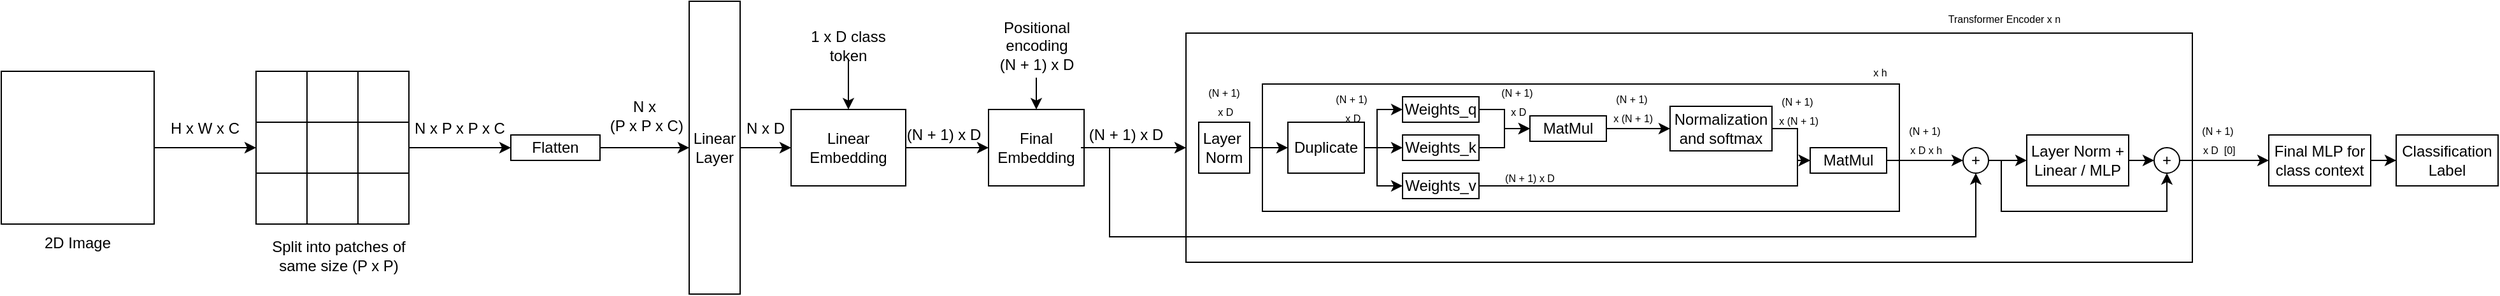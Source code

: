 <mxfile version="20.3.0" type="device"><diagram id="EPFGQHblt4h44hZOVMrD" name="ViT"><mxGraphModel dx="1278" dy="641" grid="1" gridSize="10" guides="1" tooltips="1" connect="1" arrows="1" fold="1" page="1" pageScale="1" pageWidth="850" pageHeight="1100" math="0" shadow="0"><root><mxCell id="0"/><mxCell id="1" parent="0"/><mxCell id="KH-2fw07eeimcXJIIaJP-14" style="edgeStyle=orthogonalEdgeStyle;rounded=0;orthogonalLoop=1;jettySize=auto;html=1;exitX=1;exitY=0.5;exitDx=0;exitDy=0;entryX=0;entryY=0.5;entryDx=0;entryDy=0;" parent="1" source="KH-2fw07eeimcXJIIaJP-2" target="KH-2fw07eeimcXJIIaJP-8" edge="1"><mxGeometry relative="1" as="geometry"/></mxCell><mxCell id="KH-2fw07eeimcXJIIaJP-2" value="" style="rounded=0;whiteSpace=wrap;html=1;" parent="1" vertex="1"><mxGeometry x="40" y="240" width="120" height="120" as="geometry"/></mxCell><mxCell id="KH-2fw07eeimcXJIIaJP-5" value="" style="rounded=0;whiteSpace=wrap;html=1;" parent="1" vertex="1"><mxGeometry x="240" y="240" width="40" height="40" as="geometry"/></mxCell><mxCell id="KH-2fw07eeimcXJIIaJP-6" value="" style="rounded=0;whiteSpace=wrap;html=1;" parent="1" vertex="1"><mxGeometry x="280" y="240" width="40" height="40" as="geometry"/></mxCell><mxCell id="KH-2fw07eeimcXJIIaJP-7" value="" style="rounded=0;whiteSpace=wrap;html=1;" parent="1" vertex="1"><mxGeometry x="320" y="240" width="40" height="40" as="geometry"/></mxCell><mxCell id="KH-2fw07eeimcXJIIaJP-8" value="" style="rounded=0;whiteSpace=wrap;html=1;" parent="1" vertex="1"><mxGeometry x="240" y="280" width="40" height="40" as="geometry"/></mxCell><mxCell id="KH-2fw07eeimcXJIIaJP-9" value="" style="rounded=0;whiteSpace=wrap;html=1;" parent="1" vertex="1"><mxGeometry x="280" y="280" width="40" height="40" as="geometry"/></mxCell><mxCell id="KH-2fw07eeimcXJIIaJP-18" value="" style="edgeStyle=orthogonalEdgeStyle;rounded=0;orthogonalLoop=1;jettySize=auto;html=1;" parent="1" source="KH-2fw07eeimcXJIIaJP-10" target="KH-2fw07eeimcXJIIaJP-17" edge="1"><mxGeometry relative="1" as="geometry"/></mxCell><mxCell id="KH-2fw07eeimcXJIIaJP-10" value="" style="rounded=0;whiteSpace=wrap;html=1;" parent="1" vertex="1"><mxGeometry x="320" y="280" width="40" height="40" as="geometry"/></mxCell><mxCell id="KH-2fw07eeimcXJIIaJP-11" value="" style="rounded=0;whiteSpace=wrap;html=1;" parent="1" vertex="1"><mxGeometry x="240" y="320" width="40" height="40" as="geometry"/></mxCell><mxCell id="KH-2fw07eeimcXJIIaJP-12" value="" style="rounded=0;whiteSpace=wrap;html=1;" parent="1" vertex="1"><mxGeometry x="280" y="320" width="40" height="40" as="geometry"/></mxCell><mxCell id="KH-2fw07eeimcXJIIaJP-13" value="" style="rounded=0;whiteSpace=wrap;html=1;" parent="1" vertex="1"><mxGeometry x="320" y="320" width="40" height="40" as="geometry"/></mxCell><mxCell id="KH-2fw07eeimcXJIIaJP-15" value="2D Image" style="text;html=1;strokeColor=none;fillColor=none;align=center;verticalAlign=middle;whiteSpace=wrap;rounded=0;" parent="1" vertex="1"><mxGeometry x="70" y="360" width="60" height="30" as="geometry"/></mxCell><mxCell id="KH-2fw07eeimcXJIIaJP-16" value="Split into patches of same size (P x P)" style="text;html=1;strokeColor=none;fillColor=none;align=center;verticalAlign=middle;whiteSpace=wrap;rounded=0;" parent="1" vertex="1"><mxGeometry x="250" y="370" width="110" height="30" as="geometry"/></mxCell><mxCell id="KH-2fw07eeimcXJIIaJP-22" value="" style="edgeStyle=orthogonalEdgeStyle;rounded=0;orthogonalLoop=1;jettySize=auto;html=1;" parent="1" source="KH-2fw07eeimcXJIIaJP-17" target="KH-2fw07eeimcXJIIaJP-21" edge="1"><mxGeometry relative="1" as="geometry"/></mxCell><mxCell id="KH-2fw07eeimcXJIIaJP-17" value="Flatten" style="whiteSpace=wrap;html=1;rounded=0;" parent="1" vertex="1"><mxGeometry x="440" y="290" width="70" height="20" as="geometry"/></mxCell><mxCell id="KH-2fw07eeimcXJIIaJP-19" value="H x W x C" style="text;html=1;strokeColor=none;fillColor=none;align=center;verticalAlign=middle;whiteSpace=wrap;rounded=0;" parent="1" vertex="1"><mxGeometry x="170" y="270" width="60" height="30" as="geometry"/></mxCell><mxCell id="KH-2fw07eeimcXJIIaJP-20" value="N x P x P x C" style="text;html=1;strokeColor=none;fillColor=none;align=center;verticalAlign=middle;whiteSpace=wrap;rounded=0;" parent="1" vertex="1"><mxGeometry x="360" y="270" width="80" height="30" as="geometry"/></mxCell><mxCell id="KH-2fw07eeimcXJIIaJP-26" value="" style="edgeStyle=orthogonalEdgeStyle;rounded=0;orthogonalLoop=1;jettySize=auto;html=1;" parent="1" source="KH-2fw07eeimcXJIIaJP-21" target="KH-2fw07eeimcXJIIaJP-25" edge="1"><mxGeometry relative="1" as="geometry"/></mxCell><mxCell id="KH-2fw07eeimcXJIIaJP-21" value="Linear Layer" style="whiteSpace=wrap;html=1;rounded=0;" parent="1" vertex="1"><mxGeometry x="580" y="185" width="40" height="230" as="geometry"/></mxCell><mxCell id="KH-2fw07eeimcXJIIaJP-23" value="N x&lt;br&gt;&amp;nbsp;(P x P x C)" style="text;html=1;strokeColor=none;fillColor=none;align=center;verticalAlign=middle;whiteSpace=wrap;rounded=0;" parent="1" vertex="1"><mxGeometry x="510" y="260" width="70" height="30" as="geometry"/></mxCell><mxCell id="KH-2fw07eeimcXJIIaJP-32" value="" style="edgeStyle=orthogonalEdgeStyle;rounded=0;orthogonalLoop=1;jettySize=auto;html=1;" parent="1" source="KH-2fw07eeimcXJIIaJP-25" target="KH-2fw07eeimcXJIIaJP-31" edge="1"><mxGeometry relative="1" as="geometry"/></mxCell><mxCell id="KH-2fw07eeimcXJIIaJP-25" value="Linear Embedding" style="whiteSpace=wrap;html=1;rounded=0;" parent="1" vertex="1"><mxGeometry x="660" y="270" width="90" height="60" as="geometry"/></mxCell><mxCell id="KH-2fw07eeimcXJIIaJP-27" value="N x&amp;nbsp;D" style="text;html=1;strokeColor=none;fillColor=none;align=center;verticalAlign=middle;whiteSpace=wrap;rounded=0;" parent="1" vertex="1"><mxGeometry x="620" y="275" width="40" height="20" as="geometry"/></mxCell><mxCell id="KH-2fw07eeimcXJIIaJP-29" value="" style="edgeStyle=orthogonalEdgeStyle;rounded=0;orthogonalLoop=1;jettySize=auto;html=1;" parent="1" source="KH-2fw07eeimcXJIIaJP-28" target="KH-2fw07eeimcXJIIaJP-25" edge="1"><mxGeometry relative="1" as="geometry"/></mxCell><mxCell id="KH-2fw07eeimcXJIIaJP-28" value="1 x&amp;nbsp;D class token" style="text;html=1;strokeColor=none;fillColor=none;align=center;verticalAlign=middle;whiteSpace=wrap;rounded=0;" parent="1" vertex="1"><mxGeometry x="670" y="210" width="70" height="20" as="geometry"/></mxCell><mxCell id="KH-2fw07eeimcXJIIaJP-41" value="" style="edgeStyle=orthogonalEdgeStyle;rounded=0;orthogonalLoop=1;jettySize=auto;html=1;" parent="1" source="KH-2fw07eeimcXJIIaJP-31" target="KH-2fw07eeimcXJIIaJP-40" edge="1"><mxGeometry relative="1" as="geometry"/></mxCell><mxCell id="KH-2fw07eeimcXJIIaJP-31" value="Final Embedding" style="whiteSpace=wrap;html=1;rounded=0;" parent="1" vertex="1"><mxGeometry x="815" y="270" width="75" height="60" as="geometry"/></mxCell><mxCell id="KH-2fw07eeimcXJIIaJP-33" value="(N + 1) x&amp;nbsp;D" style="text;html=1;strokeColor=none;fillColor=none;align=center;verticalAlign=middle;whiteSpace=wrap;rounded=0;" parent="1" vertex="1"><mxGeometry x="745" y="280" width="70" height="20" as="geometry"/></mxCell><mxCell id="KH-2fw07eeimcXJIIaJP-38" style="edgeStyle=orthogonalEdgeStyle;rounded=0;orthogonalLoop=1;jettySize=auto;html=1;exitX=0.5;exitY=1;exitDx=0;exitDy=0;" parent="1" source="KH-2fw07eeimcXJIIaJP-34" target="KH-2fw07eeimcXJIIaJP-31" edge="1"><mxGeometry relative="1" as="geometry"/></mxCell><mxCell id="KH-2fw07eeimcXJIIaJP-34" value="Positional encoding &lt;br&gt;(N + 1) x D" style="text;html=1;strokeColor=none;fillColor=none;align=center;verticalAlign=middle;whiteSpace=wrap;rounded=0;" parent="1" vertex="1"><mxGeometry x="817.5" y="195" width="70" height="50" as="geometry"/></mxCell><mxCell id="KH-2fw07eeimcXJIIaJP-40" value="" style="whiteSpace=wrap;html=1;rounded=0;" parent="1" vertex="1"><mxGeometry x="970" y="210" width="790" height="180" as="geometry"/></mxCell><mxCell id="KH-2fw07eeimcXJIIaJP-42" value="(N + 1) x&amp;nbsp;D" style="text;html=1;strokeColor=none;fillColor=none;align=center;verticalAlign=middle;whiteSpace=wrap;rounded=0;" parent="1" vertex="1"><mxGeometry x="887.5" y="280" width="70" height="20" as="geometry"/></mxCell><mxCell id="KH-2fw07eeimcXJIIaJP-46" value="" style="rounded=0;whiteSpace=wrap;html=1;" parent="1" vertex="1"><mxGeometry x="1030" y="250" width="500" height="100" as="geometry"/></mxCell><mxCell id="KH-2fw07eeimcXJIIaJP-49" value="" style="edgeStyle=orthogonalEdgeStyle;rounded=0;orthogonalLoop=1;jettySize=auto;html=1;" parent="1" source="KH-2fw07eeimcXJIIaJP-50" target="KH-2fw07eeimcXJIIaJP-51" edge="1"><mxGeometry relative="1" as="geometry"/></mxCell><mxCell id="KH-2fw07eeimcXJIIaJP-50" value="Layer&amp;nbsp;&lt;br&gt;Norm" style="whiteSpace=wrap;html=1;rounded=0;" parent="1" vertex="1"><mxGeometry x="980" y="280" width="40" height="40" as="geometry"/></mxCell><mxCell id="KH-2fw07eeimcXJIIaJP-53" value="" style="edgeStyle=orthogonalEdgeStyle;rounded=0;orthogonalLoop=1;jettySize=auto;html=1;entryX=0;entryY=0.5;entryDx=0;entryDy=0;" parent="1" source="KH-2fw07eeimcXJIIaJP-51" target="KH-2fw07eeimcXJIIaJP-52" edge="1"><mxGeometry relative="1" as="geometry"><Array as="points"><mxPoint x="1120" y="300"/><mxPoint x="1120" y="270"/></Array></mxGeometry></mxCell><mxCell id="KH-2fw07eeimcXJIIaJP-56" value="" style="edgeStyle=orthogonalEdgeStyle;rounded=0;orthogonalLoop=1;jettySize=auto;html=1;" parent="1" source="KH-2fw07eeimcXJIIaJP-51" target="KH-2fw07eeimcXJIIaJP-55" edge="1"><mxGeometry relative="1" as="geometry"/></mxCell><mxCell id="KH-2fw07eeimcXJIIaJP-58" style="edgeStyle=orthogonalEdgeStyle;rounded=0;orthogonalLoop=1;jettySize=auto;html=1;exitX=1;exitY=0.5;exitDx=0;exitDy=0;entryX=0;entryY=0.5;entryDx=0;entryDy=0;" parent="1" source="KH-2fw07eeimcXJIIaJP-51" target="KH-2fw07eeimcXJIIaJP-57" edge="1"><mxGeometry relative="1" as="geometry"><Array as="points"><mxPoint x="1120" y="300"/><mxPoint x="1120" y="330"/></Array></mxGeometry></mxCell><mxCell id="KH-2fw07eeimcXJIIaJP-51" value="Duplicate" style="whiteSpace=wrap;html=1;rounded=0;" parent="1" vertex="1"><mxGeometry x="1050" y="280" width="60" height="40" as="geometry"/></mxCell><mxCell id="KH-2fw07eeimcXJIIaJP-60" value="" style="edgeStyle=orthogonalEdgeStyle;rounded=0;orthogonalLoop=1;jettySize=auto;html=1;" parent="1" source="KH-2fw07eeimcXJIIaJP-52" target="KH-2fw07eeimcXJIIaJP-59" edge="1"><mxGeometry relative="1" as="geometry"/></mxCell><mxCell id="KH-2fw07eeimcXJIIaJP-52" value="Weights_q" style="whiteSpace=wrap;html=1;rounded=0;" parent="1" vertex="1"><mxGeometry x="1140" y="260" width="60" height="20" as="geometry"/></mxCell><mxCell id="KH-2fw07eeimcXJIIaJP-61" style="edgeStyle=orthogonalEdgeStyle;rounded=0;orthogonalLoop=1;jettySize=auto;html=1;exitX=1;exitY=0.5;exitDx=0;exitDy=0;" parent="1" source="KH-2fw07eeimcXJIIaJP-55" target="KH-2fw07eeimcXJIIaJP-59" edge="1"><mxGeometry relative="1" as="geometry"/></mxCell><mxCell id="KH-2fw07eeimcXJIIaJP-55" value="Weights_k" style="whiteSpace=wrap;html=1;rounded=0;" parent="1" vertex="1"><mxGeometry x="1140" y="290" width="60" height="20" as="geometry"/></mxCell><mxCell id="KH-2fw07eeimcXJIIaJP-71" style="edgeStyle=orthogonalEdgeStyle;rounded=0;orthogonalLoop=1;jettySize=auto;html=1;exitX=1;exitY=0.5;exitDx=0;exitDy=0;entryX=0;entryY=0.5;entryDx=0;entryDy=0;fontSize=8;" parent="1" source="KH-2fw07eeimcXJIIaJP-57" target="KH-2fw07eeimcXJIIaJP-69" edge="1"><mxGeometry relative="1" as="geometry"><Array as="points"><mxPoint x="1450" y="330"/><mxPoint x="1450" y="310"/></Array></mxGeometry></mxCell><mxCell id="KH-2fw07eeimcXJIIaJP-57" value="Weights_v" style="whiteSpace=wrap;html=1;rounded=0;" parent="1" vertex="1"><mxGeometry x="1140" y="320" width="60" height="20" as="geometry"/></mxCell><mxCell id="KH-2fw07eeimcXJIIaJP-66" value="" style="edgeStyle=orthogonalEdgeStyle;rounded=0;orthogonalLoop=1;jettySize=auto;html=1;fontSize=8;" parent="1" source="KH-2fw07eeimcXJIIaJP-59" target="KH-2fw07eeimcXJIIaJP-65" edge="1"><mxGeometry relative="1" as="geometry"/></mxCell><mxCell id="KH-2fw07eeimcXJIIaJP-59" value="MatMul" style="whiteSpace=wrap;html=1;rounded=0;" parent="1" vertex="1"><mxGeometry x="1240" y="275" width="60" height="20" as="geometry"/></mxCell><mxCell id="KH-2fw07eeimcXJIIaJP-62" value="&lt;font style=&quot;font-size: 8px;&quot;&gt;(N + 1)&lt;br&gt;&amp;nbsp;x&amp;nbsp;D&lt;/font&gt;" style="text;html=1;strokeColor=none;fillColor=none;align=center;verticalAlign=middle;whiteSpace=wrap;rounded=0;" parent="1" vertex="1"><mxGeometry x="980" y="250" width="40" height="25" as="geometry"/></mxCell><mxCell id="KH-2fw07eeimcXJIIaJP-63" value="&lt;font style=&quot;font-size: 8px;&quot;&gt;(N + 1)&lt;br&gt;&amp;nbsp;x&amp;nbsp;D&lt;/font&gt;" style="text;html=1;strokeColor=none;fillColor=none;align=center;verticalAlign=middle;whiteSpace=wrap;rounded=0;" parent="1" vertex="1"><mxGeometry x="1080" y="255" width="40" height="25" as="geometry"/></mxCell><mxCell id="KH-2fw07eeimcXJIIaJP-70" value="" style="edgeStyle=orthogonalEdgeStyle;rounded=0;orthogonalLoop=1;jettySize=auto;html=1;fontSize=8;" parent="1" source="KH-2fw07eeimcXJIIaJP-65" target="KH-2fw07eeimcXJIIaJP-69" edge="1"><mxGeometry relative="1" as="geometry"/></mxCell><mxCell id="KH-2fw07eeimcXJIIaJP-65" value="Normalization and softmax" style="whiteSpace=wrap;html=1;rounded=0;" parent="1" vertex="1"><mxGeometry x="1350" y="267.5" width="80" height="35" as="geometry"/></mxCell><mxCell id="KH-2fw07eeimcXJIIaJP-67" value="&lt;font style=&quot;font-size: 8px;&quot;&gt;(N + 1)&lt;br&gt;&amp;nbsp;x (N + 1)&lt;/font&gt;" style="text;html=1;strokeColor=none;fillColor=none;align=center;verticalAlign=middle;whiteSpace=wrap;rounded=0;" parent="1" vertex="1"><mxGeometry x="1300" y="255" width="40" height="25" as="geometry"/></mxCell><mxCell id="KH-2fw07eeimcXJIIaJP-68" value="&lt;font style=&quot;font-size: 8px;&quot;&gt;(N + 1)&lt;br&gt;&amp;nbsp;x&amp;nbsp;D&lt;/font&gt;" style="text;html=1;strokeColor=none;fillColor=none;align=center;verticalAlign=middle;whiteSpace=wrap;rounded=0;" parent="1" vertex="1"><mxGeometry x="1210" y="250" width="40" height="25" as="geometry"/></mxCell><mxCell id="l6N4pMxeVYPpm90si2-f-4" style="edgeStyle=orthogonalEdgeStyle;rounded=0;orthogonalLoop=1;jettySize=auto;html=1;exitX=1;exitY=0.5;exitDx=0;exitDy=0;" edge="1" parent="1" source="KH-2fw07eeimcXJIIaJP-69"><mxGeometry relative="1" as="geometry"><mxPoint x="1580" y="310" as="targetPoint"/></mxGeometry></mxCell><mxCell id="KH-2fw07eeimcXJIIaJP-69" value="MatMul" style="whiteSpace=wrap;html=1;rounded=0;" parent="1" vertex="1"><mxGeometry x="1460" y="300" width="60" height="20" as="geometry"/></mxCell><mxCell id="KH-2fw07eeimcXJIIaJP-72" value="&lt;font style=&quot;font-size: 8px;&quot;&gt;(N + 1) x&amp;nbsp;D&lt;/font&gt;" style="text;html=1;strokeColor=none;fillColor=none;align=center;verticalAlign=middle;whiteSpace=wrap;rounded=0;" parent="1" vertex="1"><mxGeometry x="1210" y="315" width="60" height="15" as="geometry"/></mxCell><mxCell id="KH-2fw07eeimcXJIIaJP-73" value="&lt;font style=&quot;font-size: 8px;&quot;&gt;(N + 1)&lt;br&gt;&amp;nbsp;x (N + 1)&lt;/font&gt;" style="text;html=1;strokeColor=none;fillColor=none;align=center;verticalAlign=middle;whiteSpace=wrap;rounded=0;" parent="1" vertex="1"><mxGeometry x="1430" y="257.5" width="40" height="25" as="geometry"/></mxCell><mxCell id="l6N4pMxeVYPpm90si2-f-8" style="edgeStyle=orthogonalEdgeStyle;rounded=0;orthogonalLoop=1;jettySize=auto;html=1;exitX=1;exitY=0.5;exitDx=0;exitDy=0;entryX=0;entryY=0.5;entryDx=0;entryDy=0;" edge="1" parent="1" source="KH-2fw07eeimcXJIIaJP-77" target="l6N4pMxeVYPpm90si2-f-7"><mxGeometry relative="1" as="geometry"/></mxCell><mxCell id="KH-2fw07eeimcXJIIaJP-77" value="Layer Norm +&lt;br&gt;Linear / MLP" style="whiteSpace=wrap;html=1;rounded=0;" parent="1" vertex="1"><mxGeometry x="1630" y="290" width="80" height="40" as="geometry"/></mxCell><mxCell id="KH-2fw07eeimcXJIIaJP-79" value="&lt;font style=&quot;font-size: 8px;&quot;&gt;(N + 1)&lt;br&gt;&amp;nbsp;x D x h&lt;/font&gt;" style="text;html=1;strokeColor=none;fillColor=none;align=center;verticalAlign=middle;whiteSpace=wrap;rounded=0;" parent="1" vertex="1"><mxGeometry x="1530" y="280" width="40" height="25" as="geometry"/></mxCell><mxCell id="KH-2fw07eeimcXJIIaJP-80" value="&lt;span style=&quot;font-size: 8px;&quot;&gt;x h&lt;/span&gt;" style="text;html=1;strokeColor=none;fillColor=none;align=center;verticalAlign=middle;whiteSpace=wrap;rounded=0;" parent="1" vertex="1"><mxGeometry x="1500" y="235" width="30" height="10" as="geometry"/></mxCell><mxCell id="KH-2fw07eeimcXJIIaJP-86" value="" style="edgeStyle=orthogonalEdgeStyle;rounded=0;orthogonalLoop=1;jettySize=auto;html=1;fontSize=8;" parent="1" source="KH-2fw07eeimcXJIIaJP-81" target="KH-2fw07eeimcXJIIaJP-85" edge="1"><mxGeometry relative="1" as="geometry"/></mxCell><mxCell id="KH-2fw07eeimcXJIIaJP-81" value="Final MLP for class context" style="whiteSpace=wrap;html=1;rounded=0;" parent="1" vertex="1"><mxGeometry x="1820" y="290" width="80" height="40" as="geometry"/></mxCell><mxCell id="KH-2fw07eeimcXJIIaJP-83" value="&lt;font style=&quot;font-size: 8px;&quot;&gt;(N + 1)&lt;br&gt;&amp;nbsp;x D&amp;nbsp; [0]&lt;/font&gt;" style="text;html=1;strokeColor=none;fillColor=none;align=center;verticalAlign=middle;whiteSpace=wrap;rounded=0;" parent="1" vertex="1"><mxGeometry x="1760" y="280" width="40" height="25" as="geometry"/></mxCell><mxCell id="KH-2fw07eeimcXJIIaJP-84" value="&lt;span style=&quot;font-size: 8px;&quot;&gt;Transformer Encoder x n&lt;/span&gt;" style="text;html=1;strokeColor=none;fillColor=none;align=center;verticalAlign=middle;whiteSpace=wrap;rounded=0;" parent="1" vertex="1"><mxGeometry x="1565" y="185" width="95" height="25" as="geometry"/></mxCell><mxCell id="KH-2fw07eeimcXJIIaJP-85" value="Classification Label" style="whiteSpace=wrap;html=1;rounded=0;" parent="1" vertex="1"><mxGeometry x="1920" y="290" width="80" height="40" as="geometry"/></mxCell><mxCell id="l6N4pMxeVYPpm90si2-f-1" style="edgeStyle=orthogonalEdgeStyle;rounded=0;orthogonalLoop=1;jettySize=auto;html=1;exitX=0;exitY=1;exitDx=0;exitDy=0;entryX=0.5;entryY=1;entryDx=0;entryDy=0;" edge="1" parent="1" source="KH-2fw07eeimcXJIIaJP-42" target="l6N4pMxeVYPpm90si2-f-3"><mxGeometry relative="1" as="geometry"><mxPoint x="1550" y="310" as="targetPoint"/><Array as="points"><mxPoint x="910" y="300"/><mxPoint x="910" y="370"/><mxPoint x="1590" y="370"/></Array></mxGeometry></mxCell><mxCell id="l6N4pMxeVYPpm90si2-f-5" style="edgeStyle=orthogonalEdgeStyle;rounded=0;orthogonalLoop=1;jettySize=auto;html=1;exitX=1;exitY=0.5;exitDx=0;exitDy=0;entryX=0;entryY=0.5;entryDx=0;entryDy=0;" edge="1" parent="1" source="l6N4pMxeVYPpm90si2-f-3" target="KH-2fw07eeimcXJIIaJP-77"><mxGeometry relative="1" as="geometry"/></mxCell><mxCell id="l6N4pMxeVYPpm90si2-f-9" style="edgeStyle=orthogonalEdgeStyle;rounded=0;orthogonalLoop=1;jettySize=auto;html=1;exitX=1;exitY=0.5;exitDx=0;exitDy=0;entryX=0.5;entryY=1;entryDx=0;entryDy=0;" edge="1" parent="1" source="l6N4pMxeVYPpm90si2-f-3" target="l6N4pMxeVYPpm90si2-f-7"><mxGeometry relative="1" as="geometry"><Array as="points"><mxPoint x="1610" y="310"/><mxPoint x="1610" y="350"/><mxPoint x="1740" y="350"/></Array></mxGeometry></mxCell><mxCell id="l6N4pMxeVYPpm90si2-f-3" value="+" style="ellipse;whiteSpace=wrap;html=1;aspect=fixed;" vertex="1" parent="1"><mxGeometry x="1580" y="300" width="20" height="20" as="geometry"/></mxCell><mxCell id="l6N4pMxeVYPpm90si2-f-10" style="edgeStyle=orthogonalEdgeStyle;rounded=0;orthogonalLoop=1;jettySize=auto;html=1;exitX=1;exitY=0.5;exitDx=0;exitDy=0;entryX=0;entryY=0.5;entryDx=0;entryDy=0;" edge="1" parent="1" source="l6N4pMxeVYPpm90si2-f-7" target="KH-2fw07eeimcXJIIaJP-81"><mxGeometry relative="1" as="geometry"/></mxCell><mxCell id="l6N4pMxeVYPpm90si2-f-7" value="+" style="ellipse;whiteSpace=wrap;html=1;aspect=fixed;" vertex="1" parent="1"><mxGeometry x="1730" y="300" width="20" height="20" as="geometry"/></mxCell></root></mxGraphModel></diagram></mxfile>